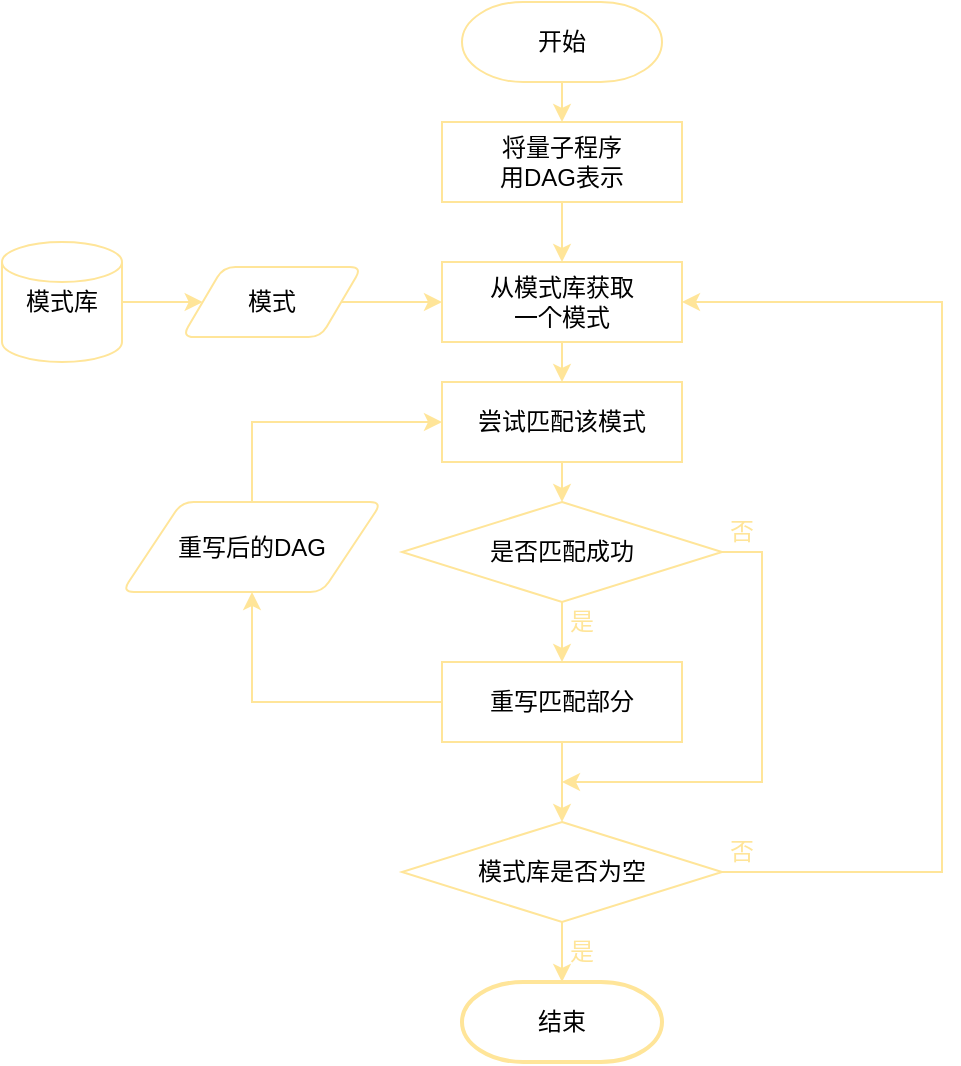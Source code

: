 <mxfile version="21.3.3" type="github">
  <diagram name="第 1 页" id="dSsPA6R5rePmpmnrzgm9">
    <mxGraphModel dx="954" dy="620" grid="1" gridSize="10" guides="1" tooltips="1" connect="1" arrows="1" fold="1" page="1" pageScale="1" pageWidth="827" pageHeight="1169" math="0" shadow="0">
      <root>
        <mxCell id="0" />
        <mxCell id="1" parent="0" />
        <mxCell id="cTsNRA2r9OaeL80ujOxX-25" style="edgeStyle=orthogonalEdgeStyle;rounded=0;orthogonalLoop=1;jettySize=auto;html=1;exitX=0.5;exitY=1;exitDx=0;exitDy=0;exitPerimeter=0;entryX=0.5;entryY=0;entryDx=0;entryDy=0;strokeColor=#FFE599;" edge="1" parent="1" source="cTsNRA2r9OaeL80ujOxX-2" target="cTsNRA2r9OaeL80ujOxX-4">
          <mxGeometry relative="1" as="geometry" />
        </mxCell>
        <mxCell id="cTsNRA2r9OaeL80ujOxX-2" value="开始" style="strokeWidth=1;html=1;shape=mxgraph.flowchart.terminator;whiteSpace=wrap;strokeColor=#FFE599;" vertex="1" parent="1">
          <mxGeometry x="340" y="160" width="100" height="40" as="geometry" />
        </mxCell>
        <mxCell id="cTsNRA2r9OaeL80ujOxX-3" value="结束" style="strokeWidth=2;html=1;shape=mxgraph.flowchart.terminator;whiteSpace=wrap;strokeColor=#FFE599;" vertex="1" parent="1">
          <mxGeometry x="340" y="650" width="100" height="40" as="geometry" />
        </mxCell>
        <mxCell id="cTsNRA2r9OaeL80ujOxX-33" style="edgeStyle=orthogonalEdgeStyle;rounded=0;orthogonalLoop=1;jettySize=auto;html=1;exitX=0.5;exitY=1;exitDx=0;exitDy=0;strokeColor=#FFE599;" edge="1" parent="1" source="cTsNRA2r9OaeL80ujOxX-4" target="cTsNRA2r9OaeL80ujOxX-7">
          <mxGeometry relative="1" as="geometry" />
        </mxCell>
        <mxCell id="cTsNRA2r9OaeL80ujOxX-4" value="将量子程序&lt;br&gt;用DAG表示" style="rounded=0;whiteSpace=wrap;html=1;strokeColor=#FFE599;" vertex="1" parent="1">
          <mxGeometry x="330" y="220" width="120" height="40" as="geometry" />
        </mxCell>
        <mxCell id="cTsNRA2r9OaeL80ujOxX-22" style="edgeStyle=orthogonalEdgeStyle;rounded=0;orthogonalLoop=1;jettySize=auto;html=1;exitX=1;exitY=0.5;exitDx=0;exitDy=0;exitPerimeter=0;strokeColor=#FFE599;" edge="1" parent="1" source="cTsNRA2r9OaeL80ujOxX-6" target="cTsNRA2r9OaeL80ujOxX-21">
          <mxGeometry relative="1" as="geometry" />
        </mxCell>
        <mxCell id="cTsNRA2r9OaeL80ujOxX-6" value="模式库" style="strokeWidth=1;html=1;shape=mxgraph.flowchart.database;whiteSpace=wrap;strokeColor=#FFE599;" vertex="1" parent="1">
          <mxGeometry x="110" y="280" width="60" height="60" as="geometry" />
        </mxCell>
        <mxCell id="cTsNRA2r9OaeL80ujOxX-12" style="edgeStyle=orthogonalEdgeStyle;rounded=0;orthogonalLoop=1;jettySize=auto;html=1;exitX=0.5;exitY=1;exitDx=0;exitDy=0;entryX=0.5;entryY=0;entryDx=0;entryDy=0;strokeColor=#FFE599;" edge="1" parent="1" source="cTsNRA2r9OaeL80ujOxX-7" target="cTsNRA2r9OaeL80ujOxX-11">
          <mxGeometry relative="1" as="geometry" />
        </mxCell>
        <mxCell id="cTsNRA2r9OaeL80ujOxX-7" value="从模式库获取&lt;br&gt;一个模式" style="rounded=0;whiteSpace=wrap;html=1;strokeColor=#FFE599;" vertex="1" parent="1">
          <mxGeometry x="330" y="290" width="120" height="40" as="geometry" />
        </mxCell>
        <mxCell id="cTsNRA2r9OaeL80ujOxX-15" style="edgeStyle=orthogonalEdgeStyle;rounded=0;orthogonalLoop=1;jettySize=auto;html=1;exitX=0.5;exitY=1;exitDx=0;exitDy=0;exitPerimeter=0;entryX=0.5;entryY=0;entryDx=0;entryDy=0;strokeColor=#FFE599;" edge="1" parent="1" source="cTsNRA2r9OaeL80ujOxX-8" target="cTsNRA2r9OaeL80ujOxX-16">
          <mxGeometry relative="1" as="geometry">
            <mxPoint x="390" y="480" as="targetPoint" />
          </mxGeometry>
        </mxCell>
        <mxCell id="cTsNRA2r9OaeL80ujOxX-37" style="edgeStyle=orthogonalEdgeStyle;rounded=0;orthogonalLoop=1;jettySize=auto;html=1;exitX=1;exitY=0.5;exitDx=0;exitDy=0;exitPerimeter=0;strokeColor=#FFE599;" edge="1" parent="1" source="cTsNRA2r9OaeL80ujOxX-8">
          <mxGeometry relative="1" as="geometry">
            <mxPoint x="390" y="550" as="targetPoint" />
            <Array as="points">
              <mxPoint x="490" y="435" />
              <mxPoint x="490" y="550" />
            </Array>
          </mxGeometry>
        </mxCell>
        <mxCell id="cTsNRA2r9OaeL80ujOxX-8" value="是否匹配成功" style="strokeWidth=1;html=1;shape=mxgraph.flowchart.decision;whiteSpace=wrap;strokeColor=#FFE599;" vertex="1" parent="1">
          <mxGeometry x="310" y="410" width="160" height="50" as="geometry" />
        </mxCell>
        <mxCell id="cTsNRA2r9OaeL80ujOxX-13" style="edgeStyle=orthogonalEdgeStyle;rounded=0;orthogonalLoop=1;jettySize=auto;html=1;exitX=0.5;exitY=1;exitDx=0;exitDy=0;entryX=0.5;entryY=0;entryDx=0;entryDy=0;entryPerimeter=0;strokeColor=#FFE599;" edge="1" parent="1" source="cTsNRA2r9OaeL80ujOxX-11" target="cTsNRA2r9OaeL80ujOxX-8">
          <mxGeometry relative="1" as="geometry" />
        </mxCell>
        <mxCell id="cTsNRA2r9OaeL80ujOxX-11" value="尝试匹配该模式" style="rounded=0;whiteSpace=wrap;html=1;strokeColor=#FFE599;" vertex="1" parent="1">
          <mxGeometry x="330" y="350" width="120" height="40" as="geometry" />
        </mxCell>
        <mxCell id="cTsNRA2r9OaeL80ujOxX-18" style="edgeStyle=orthogonalEdgeStyle;rounded=0;orthogonalLoop=1;jettySize=auto;html=1;exitX=0;exitY=0.5;exitDx=0;exitDy=0;strokeColor=#FFE599;" edge="1" parent="1" source="cTsNRA2r9OaeL80ujOxX-16" target="cTsNRA2r9OaeL80ujOxX-17">
          <mxGeometry relative="1" as="geometry" />
        </mxCell>
        <mxCell id="cTsNRA2r9OaeL80ujOxX-41" style="edgeStyle=orthogonalEdgeStyle;rounded=0;orthogonalLoop=1;jettySize=auto;html=1;exitX=0.5;exitY=1;exitDx=0;exitDy=0;endArrow=classic;endFill=1;entryX=0.5;entryY=0;entryDx=0;entryDy=0;entryPerimeter=0;strokeColor=#FFE599;" edge="1" parent="1" source="cTsNRA2r9OaeL80ujOxX-16" target="cTsNRA2r9OaeL80ujOxX-29">
          <mxGeometry relative="1" as="geometry">
            <mxPoint x="390" y="550" as="targetPoint" />
          </mxGeometry>
        </mxCell>
        <mxCell id="cTsNRA2r9OaeL80ujOxX-16" value="重写匹配部分" style="rounded=0;whiteSpace=wrap;html=1;strokeColor=#FFE599;" vertex="1" parent="1">
          <mxGeometry x="330" y="490" width="120" height="40" as="geometry" />
        </mxCell>
        <mxCell id="cTsNRA2r9OaeL80ujOxX-19" style="edgeStyle=orthogonalEdgeStyle;rounded=0;orthogonalLoop=1;jettySize=auto;html=1;exitX=0.5;exitY=0;exitDx=0;exitDy=0;entryX=0;entryY=0.5;entryDx=0;entryDy=0;strokeColor=#FFE599;" edge="1" parent="1" source="cTsNRA2r9OaeL80ujOxX-17" target="cTsNRA2r9OaeL80ujOxX-11">
          <mxGeometry relative="1" as="geometry" />
        </mxCell>
        <mxCell id="cTsNRA2r9OaeL80ujOxX-17" value="重写后的DAG" style="shape=parallelogram;html=1;strokeWidth=1;perimeter=parallelogramPerimeter;whiteSpace=wrap;rounded=1;arcSize=12;size=0.23;strokeColor=#FFE599;" vertex="1" parent="1">
          <mxGeometry x="170" y="410" width="130" height="45" as="geometry" />
        </mxCell>
        <mxCell id="cTsNRA2r9OaeL80ujOxX-23" style="edgeStyle=orthogonalEdgeStyle;rounded=0;orthogonalLoop=1;jettySize=auto;html=1;exitX=1;exitY=0.5;exitDx=0;exitDy=0;entryX=0;entryY=0.5;entryDx=0;entryDy=0;strokeColor=#FFE599;" edge="1" parent="1" source="cTsNRA2r9OaeL80ujOxX-21" target="cTsNRA2r9OaeL80ujOxX-7">
          <mxGeometry relative="1" as="geometry" />
        </mxCell>
        <mxCell id="cTsNRA2r9OaeL80ujOxX-21" value="模式" style="shape=parallelogram;html=1;strokeWidth=1;perimeter=parallelogramPerimeter;whiteSpace=wrap;rounded=1;arcSize=12;size=0.23;strokeColor=#FFE599;" vertex="1" parent="1">
          <mxGeometry x="200" y="292.5" width="90" height="35" as="geometry" />
        </mxCell>
        <mxCell id="cTsNRA2r9OaeL80ujOxX-31" style="edgeStyle=orthogonalEdgeStyle;rounded=0;orthogonalLoop=1;jettySize=auto;html=1;exitX=0.5;exitY=1;exitDx=0;exitDy=0;exitPerimeter=0;entryX=0.5;entryY=0;entryDx=0;entryDy=0;entryPerimeter=0;strokeColor=#FFE599;" edge="1" parent="1" source="cTsNRA2r9OaeL80ujOxX-29" target="cTsNRA2r9OaeL80ujOxX-3">
          <mxGeometry relative="1" as="geometry" />
        </mxCell>
        <mxCell id="cTsNRA2r9OaeL80ujOxX-32" style="edgeStyle=orthogonalEdgeStyle;rounded=0;orthogonalLoop=1;jettySize=auto;html=1;exitX=1;exitY=0.5;exitDx=0;exitDy=0;exitPerimeter=0;entryX=1;entryY=0.5;entryDx=0;entryDy=0;strokeColor=#FFE599;" edge="1" parent="1" source="cTsNRA2r9OaeL80ujOxX-29" target="cTsNRA2r9OaeL80ujOxX-7">
          <mxGeometry relative="1" as="geometry">
            <Array as="points">
              <mxPoint x="580" y="595" />
              <mxPoint x="580" y="310" />
            </Array>
          </mxGeometry>
        </mxCell>
        <mxCell id="cTsNRA2r9OaeL80ujOxX-29" value="模式库是否为空" style="strokeWidth=1;html=1;shape=mxgraph.flowchart.decision;whiteSpace=wrap;strokeColor=#FFE599;" vertex="1" parent="1">
          <mxGeometry x="310" y="570" width="160" height="50" as="geometry" />
        </mxCell>
        <mxCell id="cTsNRA2r9OaeL80ujOxX-43" value="是" style="text;html=1;strokeColor=none;fillColor=none;align=center;verticalAlign=middle;whiteSpace=wrap;rounded=0;fontColor=#FFE599;" vertex="1" parent="1">
          <mxGeometry x="370" y="455" width="60" height="30" as="geometry" />
        </mxCell>
        <mxCell id="cTsNRA2r9OaeL80ujOxX-44" value="是" style="text;html=1;strokeColor=none;fillColor=none;align=center;verticalAlign=middle;whiteSpace=wrap;rounded=0;fontColor=#FFE599;" vertex="1" parent="1">
          <mxGeometry x="370" y="620" width="60" height="30" as="geometry" />
        </mxCell>
        <mxCell id="cTsNRA2r9OaeL80ujOxX-45" value="否" style="text;html=1;strokeColor=none;fillColor=none;align=center;verticalAlign=middle;whiteSpace=wrap;rounded=0;fontColor=#FFE599;" vertex="1" parent="1">
          <mxGeometry x="450" y="410" width="60" height="30" as="geometry" />
        </mxCell>
        <mxCell id="cTsNRA2r9OaeL80ujOxX-46" value="否" style="text;html=1;strokeColor=none;fillColor=none;align=center;verticalAlign=middle;whiteSpace=wrap;rounded=0;fontColor=#FFE599;" vertex="1" parent="1">
          <mxGeometry x="450" y="570" width="60" height="30" as="geometry" />
        </mxCell>
      </root>
    </mxGraphModel>
  </diagram>
</mxfile>

